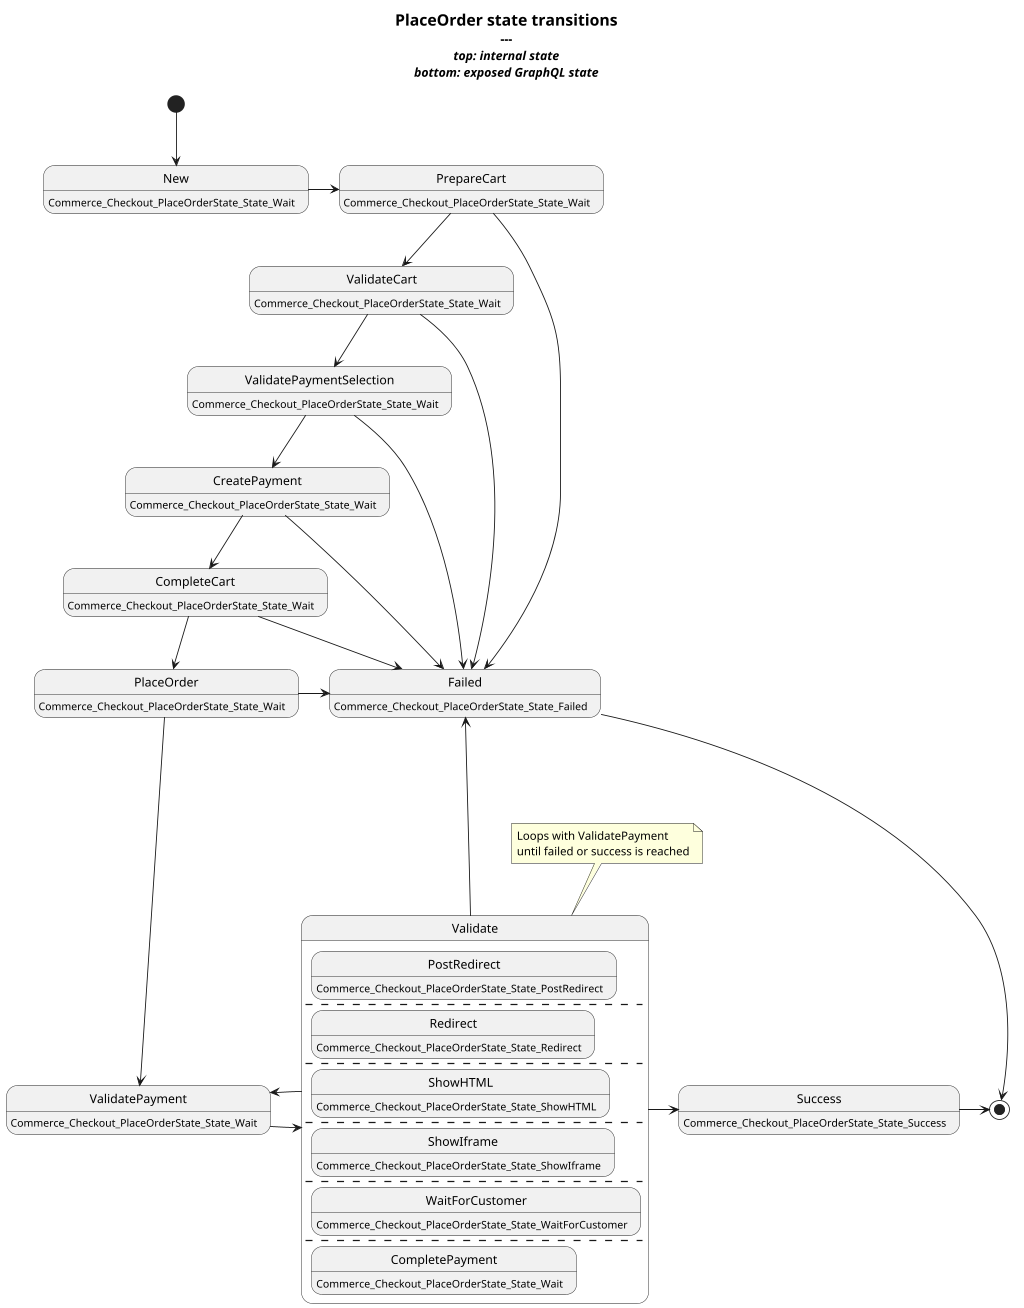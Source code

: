 @startuml
scale max 1024 width
hide empty description

title
	= PlaceOrder state transitions
	---
	//top: internal state//
	//bottom: exposed GraphQL state//
end title

state New: Commerce_Checkout_PlaceOrderState_State_Wait
state PrepareCart: Commerce_Checkout_PlaceOrderState_State_Wait
state ValidateCart: Commerce_Checkout_PlaceOrderState_State_Wait
state CreatePayment: Commerce_Checkout_PlaceOrderState_State_Wait
state CompleteCart: Commerce_Checkout_PlaceOrderState_State_Wait
state PlaceOrder: Commerce_Checkout_PlaceOrderState_State_Wait
state ValidatePayment: Commerce_Checkout_PlaceOrderState_State_Wait
state ValidatePaymentSelection: Commerce_Checkout_PlaceOrderState_State_Wait


state Failed: Commerce_Checkout_PlaceOrderState_State_Failed
state Success: Commerce_Checkout_PlaceOrderState_State_Success

state Validate {
	state PostRedirect: Commerce_Checkout_PlaceOrderState_State_PostRedirect
	--
	state Redirect: Commerce_Checkout_PlaceOrderState_State_Redirect
	--
	state ShowHTML: Commerce_Checkout_PlaceOrderState_State_ShowHTML
	--
	state ShowIframe: Commerce_Checkout_PlaceOrderState_State_ShowIframe
	--
	state WaitForCustomer: Commerce_Checkout_PlaceOrderState_State_WaitForCustomer
	--
	state CompletePayment: Commerce_Checkout_PlaceOrderState_State_Wait
}

note top of Validate
  Loops with ValidatePayment
  until failed or success is reached
end note

[*] --> New
New -r-> PrepareCart
PrepareCart -d-> ValidateCart
PrepareCart -d-> Failed
ValidateCart -d-> ValidatePaymentSelection
ValidateCart -r-> Failed
ValidatePaymentSelection -d-> CreatePayment
ValidatePaymentSelection -r-> Failed
CreatePayment -d-> CompleteCart
CreatePayment -r-> Failed
CompleteCart -d-> PlaceOrder
CompleteCart -r-> Failed
PlaceOrder -d-> ValidatePayment
PlaceOrder -r-> Failed

ValidatePayment -r-> Validate
Validate -l-> ValidatePayment

Validate -u---> Failed
Validate -r-> Success

Failed --> [*]
Success -> [*]

@enduml
